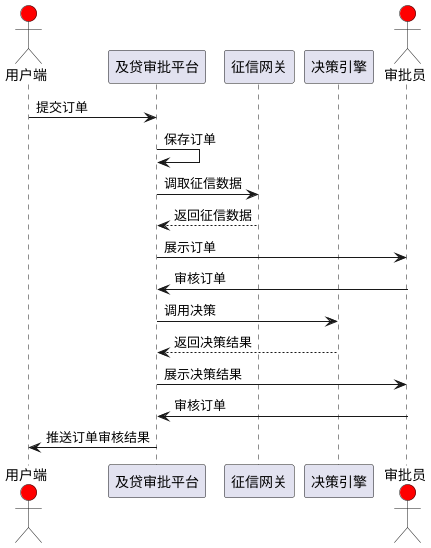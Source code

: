 @startuml

actor 用户端 #red
participant 及贷审批平台
participant 征信网关
participant 决策引擎
actor 审批员 #red

用户端 -> 及贷审批平台: 提交订单
及贷审批平台 -> 及贷审批平台: 保存订单
及贷审批平台 -> 征信网关: 调取征信数据
征信网关 --> 及贷审批平台: 返回征信数据
及贷审批平台 -> 审批员: 展示订单
审批员 -> 及贷审批平台: 审核订单
及贷审批平台 -> 决策引擎: 调用决策
决策引擎 --> 及贷审批平台: 返回决策结果
及贷审批平台 -> 审批员: 展示决策结果
审批员 -> 及贷审批平台: 审核订单
及贷审批平台 -> 用户端: 推送订单审核结果

@enduml
